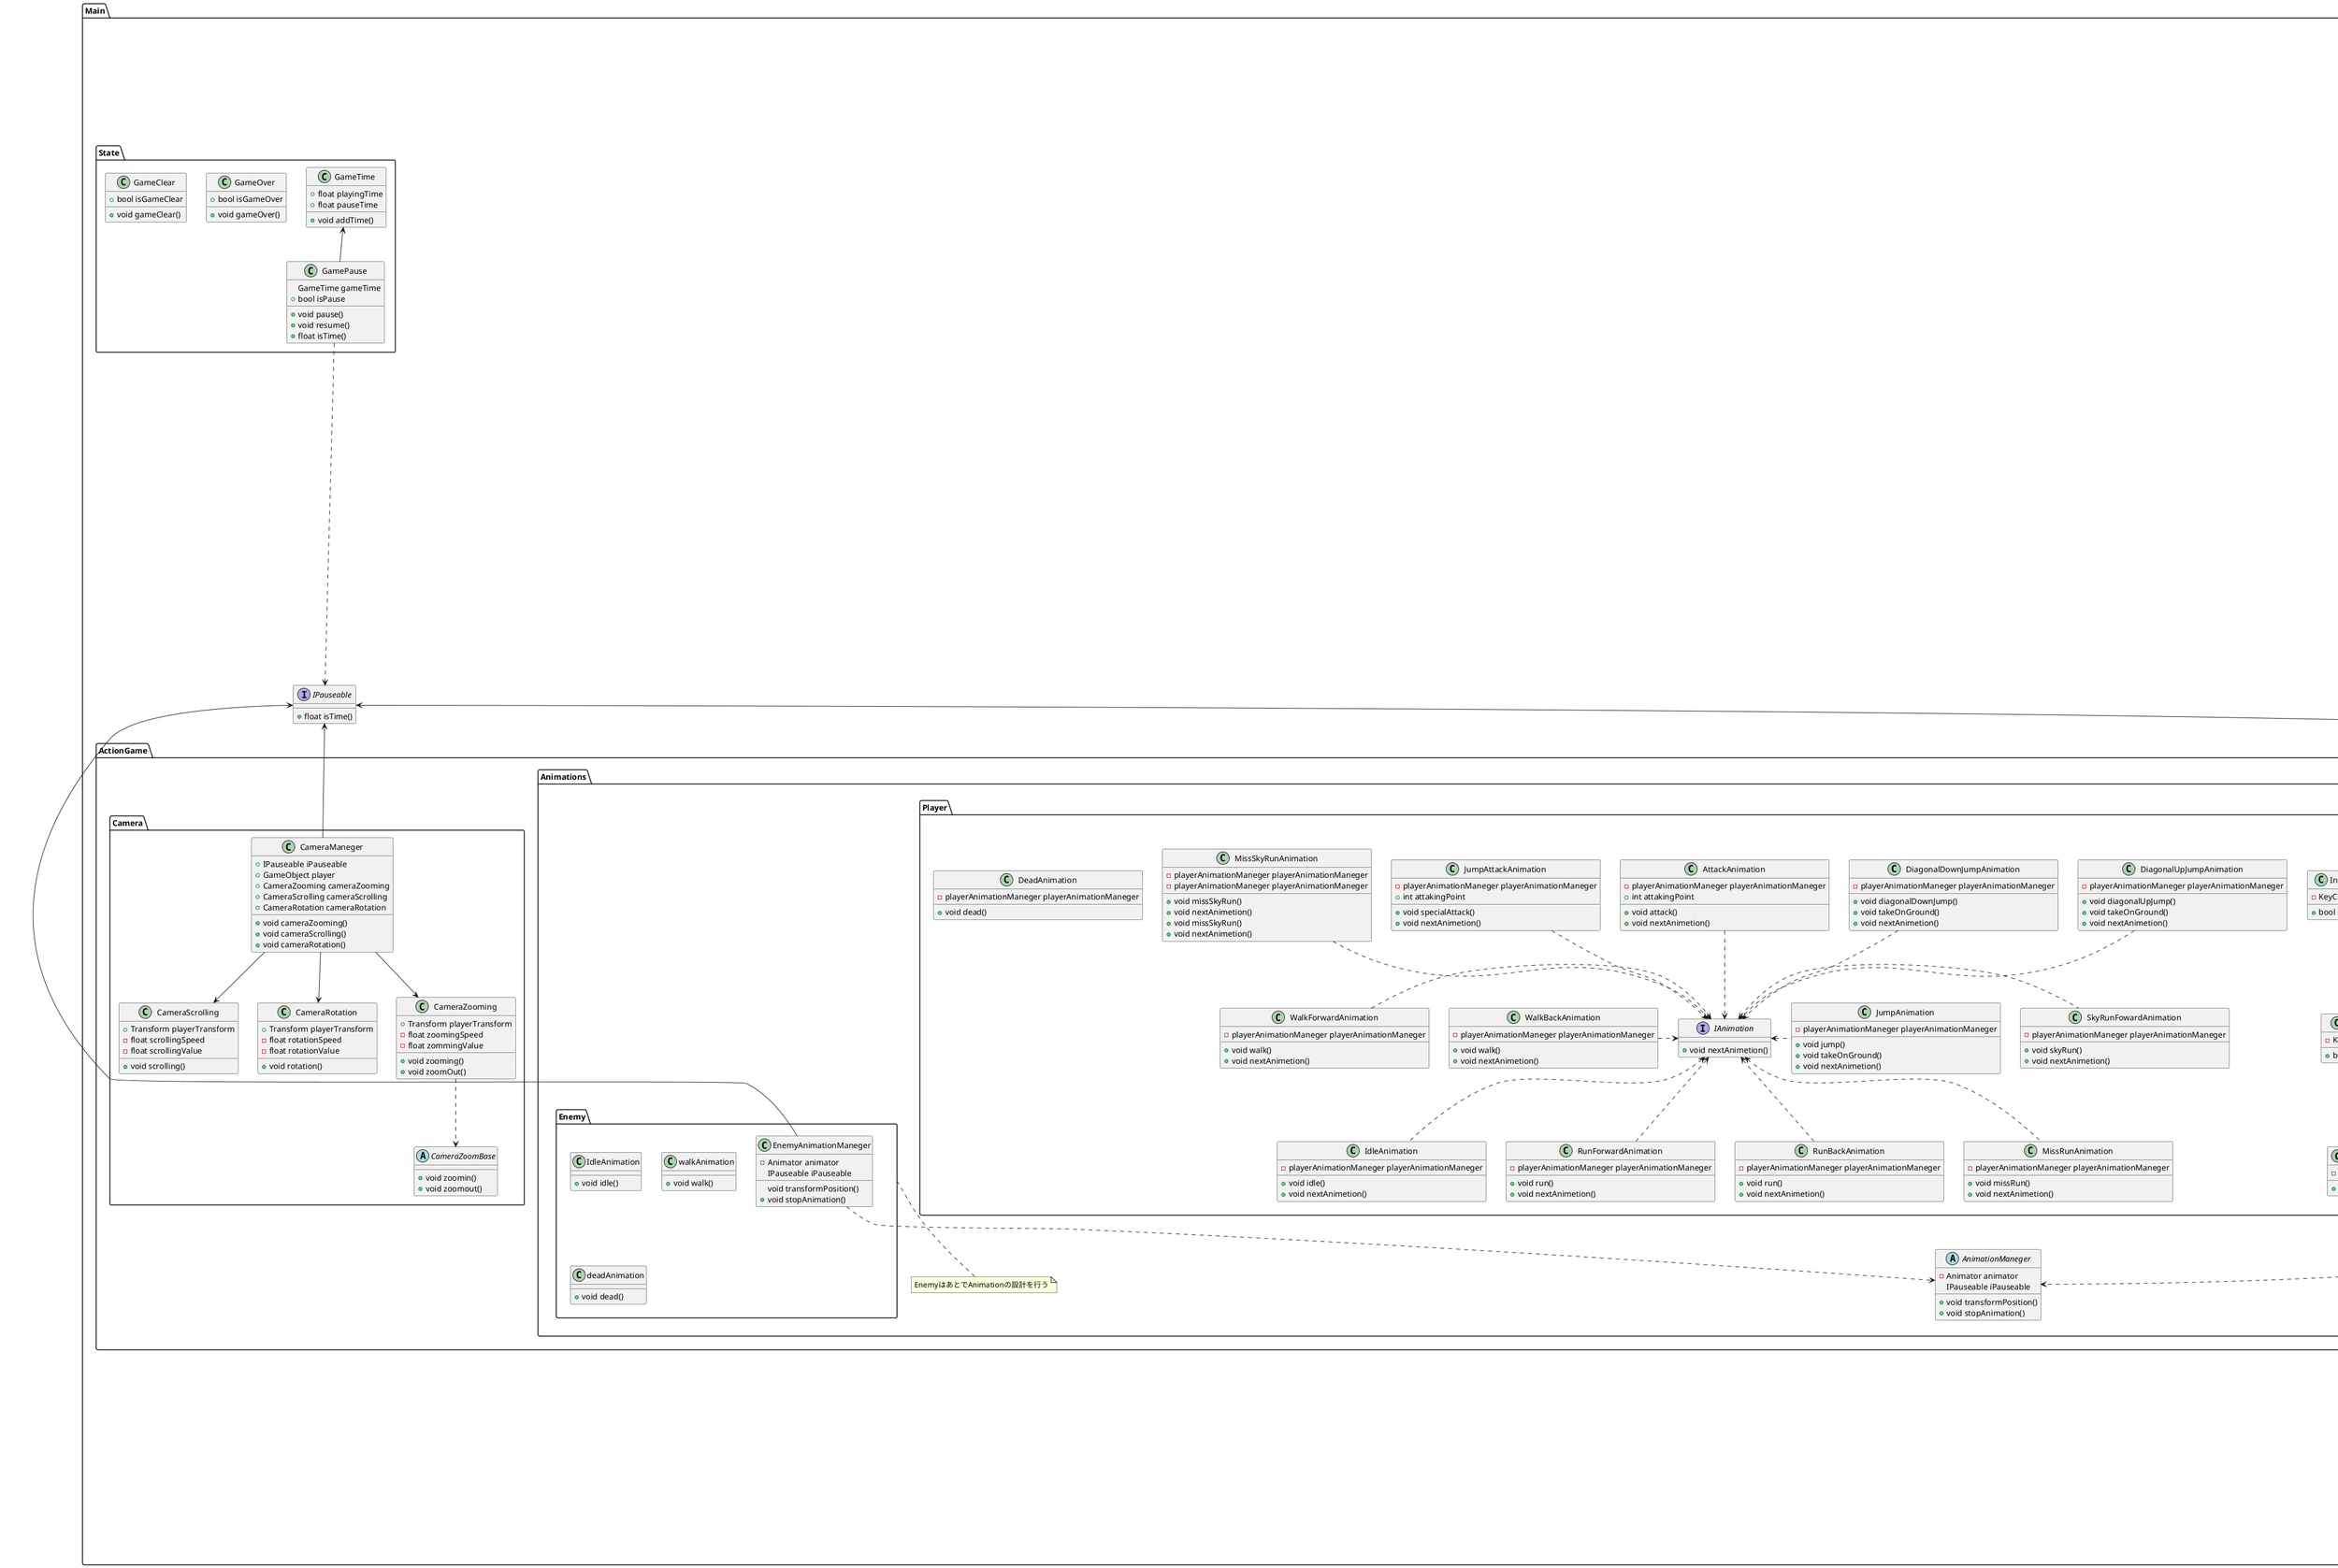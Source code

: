 @startuml RhythmGameSceneArchitecture
namespace Main{
namespace RhythmGame {
        class ReadingNotes{
            -struct Note{+float time}
            -struct NoteData{List<Note> notes}
            +List<float> notesTime()
            }
        interface IUpdateable{
            +void update()
        }
        class NoteUpdater{
            -ReadingNotes readingNotes
            -NotesObjectPool notesObjectPool
            -NotesHitter notesHitter
            -NotesHitterView notesHitterView
            +void updateNotes()
        }
        class NoteGeneratorManeger{
            -ReadingNotes readingNotes
            -NotesObjectPool notesObjectPool
            +void generateNotes()
        }
        class NotesObjectPool{
            -GameObject notePrefab
            -NoteInputHandler noteInputHandler
            -NoteHitterPresenter noteHitterPresenter
            -int noteCount
            -List<GameObject> notes
            +void createPool()
            +void setNotes()
            //二組のノーツの削除
            +void RealseNotes()
            +voihd AllRealseNotes()
        }
        class NoteInputHandler{
            -KeyCode keyCode
            +bool input()
        }
        NotesObjectPool -down-> NoteInputHandler
        class NotesHitter{
            //もしかしたら
            +void miss()
            +void hit()
            +Combo combo
            +string judgment
            +void hit(Note note)
        }
        class NoteMovingModel{
            -float noteLength
            +void move()
        }
        class Combo{
            //pure C#でいける
            +int combo
            +int currentCombo()
            +void addCombo()
            +void resetCombo()
            +bool isCombo()
        }
        class NoteView{
            +show()
            +hide()
        }
        class NoteHitterPresenter{
            -NotesHitterModel _model
            -NotesHitter _hitter
            -NoteView _view
            +void subscribe()
        }
        class NotesHitterModel{
            //MonoBehaviourを継承している
            //そうすることで楽に実装する            
            -NotesHitter notesHitter
            -NoteMovingModel noteMovingModel
            -float Notelength
            -bool isSamePosition()
            +void destroyNote()
        }
        NoteHitterPresenter -down-> NotesHitterModel
        NoteHitterPresenter -up-> NoteView
        NoteHitterPresenter -down-> NotesHitter
        NotesHitterModel -left-> NoteMovingModel
        NotesObjectPool -left->NoteHitterPresenter
        NoteHitterPresenter .up.> IUpdateable
        NoteGeneratorManeger .up.> IUpdateable
        IUpdateable -up-> NoteUpdater
        NoteGeneratorManeger -down-> NotesObjectPool
        NoteGeneratorManeger -down-> ReadingNotes
}
NotesHitter -down-> Combo

namespace ActionGame {
    namespace Animations{
        namespace Player{
            abstract class InputHandlerBase{
                +bool input()
            }
            class InputJumpHandler{
                -KeyCode KeyCode.Space
                +bool input()
            }
            class InputFowardRunHandler{
                -KeyCode KeyCode.LeftShift
                +bool input()
            }
            class InputBackRunHandler{
                -KeyCode KeyCode.LeftControl
                +bool input()
            }
            class InputFowrdWalkHandler{
                -KeyCode KeyCode.LeftControl
                +bool input()
            }
            class InputBackWalkHandler{
                -KeyCode KeyCode.LeftShift
                +bool input()
            }
            class InputDiagonalDownJumpHandler{
                -KeyCode KeyCode.LeftAlt
                +bool input()
            }
            class InputDiagonalUpJumpHandler{
                -KeyCode KeyCode.Space
                +bool input()
            }
            class InputAttackHandler{
                -KeyCode KeyCode.l
                +bool input()
            }
            InputAttackHandler .up.> InputHandlerBase
            InputJumpHandler .up.> InputHandlerBase
            InputFowardRunHandler .up.> InputHandlerBase
            InputBackRunHandler .left.> InputHandlerBase
            InputFowrdWalkHandler .right.> InputHandlerBase
            InputBackWalkHandler .down.> InputHandlerBase
            InputDiagonalDownJumpHandler .down.> InputHandlerBase
            InputDiagonalUpJumpHandler .down.> InputHandlerBase
            class PlayerAnimationManeger{
                -Animator animator
                -ComboSender comboSender
                -PlayerHPSender playerHPSender
                +PlayerTag playerTag
                //stopはシングルトンなのでアクセスは簡単
                +void stopAnimation()
                +bool isCombo()
                +void isTag(PlayerTag playerTag)
                +void gameOver()
                +void gameClear()
            }
            enum PlayerTag{
                Attacking,
                Damageing,
                Normal
            }
            PlayerAnimationManeger -->PlayerTag
            interface IAnimation{
                +void nextAnimetion()
            }
            class IdleAnimation{
                -playerAnimationManeger playerAnimationManeger
                +void idle()
                +void nextAnimetion()
            }
            class RunForwardAnimation{
                -playerAnimationManeger playerAnimationManeger
                +void run()
                +void nextAnimetion()
            }
            class RunBackAnimation{
                -playerAnimationManeger playerAnimationManeger
                +void run()
                +void nextAnimetion()
            }
            class MissRunAnimation{
                -playerAnimationManeger playerAnimationManeger
                +void missRun()
                +void nextAnimetion()
            }
            class WalkForwardAnimation{
                -playerAnimationManeger playerAnimationManeger
                +void walk()
                +void nextAnimetion()
            }
            class WalkBackAnimation{
                -playerAnimationManeger playerAnimationManeger
                +void walk()
                +void nextAnimetion()
            }
            class JumpAnimation{
                -playerAnimationManeger playerAnimationManeger
                +void jump()
                +void takeOnGround()
                +void nextAnimetion()
            }
            class SkyRunFowardAnimation{
                -playerAnimationManeger playerAnimationManeger
                +void skyRun()
                +void nextAnimetion()
            }
            class MissSkyRunAnimation{
                -playerAnimationManeger playerAnimationManeger
                +void missSkyRun()
                +void nextAnimetion()
            }
            class MissSkyRunAnimation{
                -playerAnimationManeger playerAnimationManeger
                +void missSkyRun()
                +void nextAnimetion()
            }
            class DiagonalUpJumpAnimation{
                -playerAnimationManeger playerAnimationManeger
                +void diagonalUpJump()
                +void takeOnGround()
                +void nextAnimetion()
            }
            class DiagonalDownJumpAnimation{
                -playerAnimationManeger playerAnimationManeger
                +void diagonalDownJump()
                +void takeOnGround()
                +void nextAnimetion()
            }
            class AttackAnimation{
                -playerAnimationManeger playerAnimationManeger
                +int attakingPoint
                +void attack()
                +void nextAnimetion()
            }
            class JumpAttackAnimation{
                -playerAnimationManeger playerAnimationManeger
                +int attakingPoint
                +void specialAttack()
                +void nextAnimetion()
            }
            class DeadAnimation{
                -playerAnimationManeger playerAnimationManeger
                +void dead()
            }
            IdleAnimation .up.> IAnimation
            RunForwardAnimation .up.> IAnimation
            RunBackAnimation .up.> IAnimation
            MissRunAnimation .up.> IAnimation
            WalkForwardAnimation .right.> IAnimation
            WalkBackAnimation .right.> IAnimation
            JumpAnimation .left.> IAnimation
            SkyRunFowardAnimation .left.> IAnimation
            MissSkyRunAnimation .down.> IAnimation
            DiagonalUpJumpAnimation .down.> IAnimation
            DiagonalDownJumpAnimation .down.> IAnimation
            AttackAnimation .down.> IAnimation
            JumpAttackAnimation .down.> IAnimation
        }
        note bottom of Player
        StateMachineBehaviour
        を使って実装するGUIでできそう
        end note
        namespace Enemy{
            class EnemyAnimationManeger{
                -Animator animator
                IPauseable iPauseable
                void transformPosition()
                +void stopAnimation()
            }
            class IdleAnimation{
                +void idle()
            }
            class walkAnimation{
                +void walk()
            }
            class deadAnimation{
                +void dead()
            }
        }
        note bottom of Enemy
        EnemyはあとでAnimationの設計を行う
        end note
        abstract AnimationManeger{
            -Animator animator
            IPauseable iPauseable
            +void transformPosition()
            +void stopAnimation()
        }
        PlayerAnimationManeger ..down..> AnimationManeger
        EnemyAnimationManeger .down.> AnimationManeger
    }
    namespace Player{
        class PlayerHP{
            +int hp
            +int currentHP()
            +void damage()
            +void heal()
        }
        class GettingCoin{
            -Coin coin
            +int coinPoint
            +int currentCoin()
            +void getCoin()
        }
    }
    namespace Item{
        class Coin{
            -CoinDataBase coinDataBase
            +void onGetCoin()
        }
        interface IGetingCoin{
            +void onGetCoin()
        }
        class CoinDataBase{
            +int coinPoint
            +GameObject coinPrefab
        }
    }
    Coin ..> IGetingCoin
    Coin -->CoinDataBase
    GettingCoin -down-> Coin
    namespace Camera{
        class CameraZooming{
            +Transform playerTransform
            -float zoomingSpeed
            -float zommingValue
            +void zooming()
            +void zoomOut()
        }
        class CameraScrolling{
            +Transform playerTransform
            -float scrollingSpeed
            -float scrollingValue
            +void scrolling()
        }
        class CameraRotation{
            +Transform playerTransform
            -float rotationSpeed
            -float rotationValue
            +void rotation()
        }
        class CameraManeger{
            +IPauseable iPauseable
            +GameObject player
            +CameraZooming cameraZooming
            +CameraScrolling cameraScrolling
            +CameraRotation cameraRotation
            +void cameraZooming()
            +void cameraScrolling()
            +void cameraRotation()
        }
        abstract class CameraZoomBase{
            +void zoomin()
            +void zoomout()
        }
        CameraManeger -down->CameraZooming
        CameraManeger -down->CameraScrolling
        CameraManeger -down->CameraRotation
        CameraZooming .down.>CameraZoomBase
    }
    namespace Enemy{
        class EnemyHP{
            +int hp
            +void damage()
            +void dead()
        }
    }
    interface IDamegeable{
        +void damage()
        +void dead()
    }
    EnemyHP .down.> IDamegeable
    PlayerHP .down.> IDamegeable
}

CameraManeger -up->IPauseable

namespace UI{
    namespace Model{
        class UIScoreModel{
            UICoinModel coinModel
            UIComboModel comboModel
            +int score
            +int addScore()
        }
        class UIPlayerHPModel{
            +int hp
            +int currentHP()
        }
        class UIComboModel{
            //pure C#で
            +int combo
            +int currentCombo()
        }
        class UICoinModel{
            {static}+int coin
            +int currentCoin()
        }
    }
    namespace Presenter{
        class UIScorePresenter{
            UIScoreModel uiScoreModel
            UIScoreView uiScoreView
            +void subscribe()
        }
        class UIPlayerHPPresenter{
            UIPlayerHPModel uiPlayerHPModel
            UIPlayerHPView uiPlayerHPView
            +void subscribe()
        }
        class UIComboPresenter{
            UIComboModel uiComboModel
            UIComboView uiComboView
            +void subscribe()
        }
        class UICoinPresenter{
            UICoinModel uiCoinModel
            UICoinView uiCoinView
            +void subscribe()
        }
    }
    namespace View{
        class UIScoreView{
            +int score
            +void addScoreAnimation()
        }
        class UIPlayerHPView{
            +int hp
            +void damageAnimation()
            +void healAnimation()
        }
        class UIComboView{
            +int combo
            +void addComboAnimation()
        }
        class UICoinView{
            +int coin
            +void getCoinAnimation()
        }
        abstract class UIView{
            +void incerasePoint(int point)
            +void increseAnimation()
        }
        UICoinView .down.>UIView
        UIScoreView .down.>UIView
        UIComboView .down.>UIView
        UIPlayerHPView .down.>UIView
    }
    UIScoreModel -right-> UIComboModel
    UIScoreModel -left-> UICoinModel

    UIScorePresenter -up-> UIScoreModel
    UIScorePresenter -down-> UIScoreView
    UIPlayerHPPresenter -up-> UIPlayerHPModel
    UIPlayerHPPresenter -down-> UIPlayerHPView
    UIComboPresenter -up-> UIComboModel
    UIComboPresenter -down-> UIComboView
    UICoinPresenter -up-> UICoinModel
    UICoinPresenter -down-> UICoinView
}
namespace State{
    class GameTime{
        +float playingTime
        +float pauseTime
        +void addTime()
    }
    class GameOver{
        +bool isGameOver
        +void gameOver()
    }
    class GameClear{
        +bool isGameClear
        +void gameClear()
    }
    class GamePause{
        GameTime gameTime
        +bool isPause
        +void pause()
        +void resume()
        +float isTime()
    }
    GamePause -up-> GameTime
}
class ComboSender{
    UICoinModel uiCoinModel
    Combo combo
    +void subscribe()
}
class PlayerHPSender{
    UIPlayerHPModel uiPlayerHPModel
    PlayerHP playerHP
    +void subscribe()
}
class CoinPointSender{
    GettingCoin gettingCoin
    UICoinModel uiCoinModel
    +void subscribe()
}
class CurrentComboSender{
    PlayerAnimationManeger playerAnimationManeger
    Combo combo
    +void subscribe()
}
interface IComboingable{
    +bool isCombo()
}
interface IPauseable{
    +float isTime()
}
ComboSender -up->Combo
ComboSender -->UIComboModel
CurrentComboSender -up-> Combo
Combo .down.>IComboingable
CoinPointSender -->UICoinModel
PlayerHPSender -down-> UIPlayerHPModel
CurrentComboSender -down-> PlayerAnimationManeger
PlayerHPSender -up->ActionGame.Player.PlayerHP
CoinPointSender -up-> GettingCoin
GamePause ..down..> IPauseable
EnemyAnimationManeger -up-> IPauseable
PlayerAnimationManeger -up-> IPauseable
}
@enduml